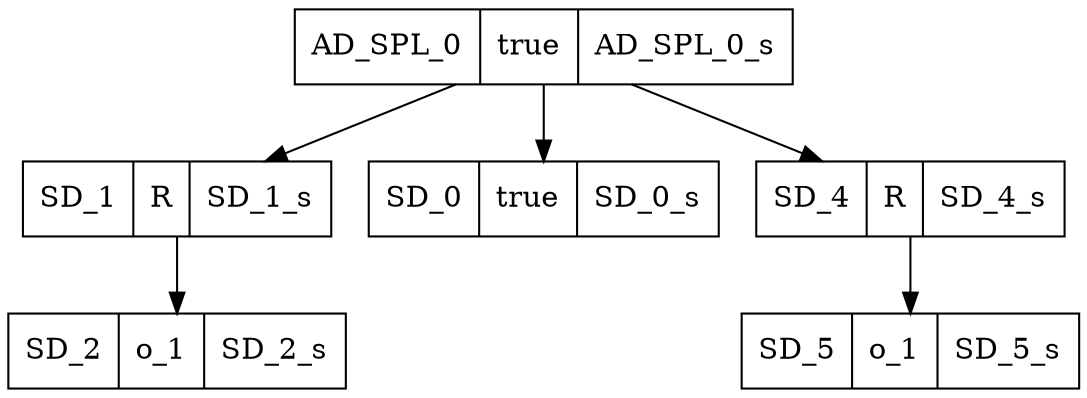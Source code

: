 digraph graphname {
AD_SPL_0[shape=record, label="{{AD_SPL_0|true|AD_SPL_0_s}}"];
SD_1[shape=record, label="{{SD_1|R|SD_1_s}}"];
SD_2[shape=record, label="{{SD_2|o_1|SD_2_s}}"];
SD_0[shape=record, label="{{SD_0|true|SD_0_s}}"];
SD_4[shape=record, label="{{SD_4|R|SD_4_s}}"];
SD_5[shape=record, label="{{SD_5|o_1|SD_5_s}}"];
AD_SPL_0 -> SD_1;
SD_1 -> SD_2;
AD_SPL_0 -> SD_0;
AD_SPL_0 -> SD_4;
SD_4 -> SD_5;
}